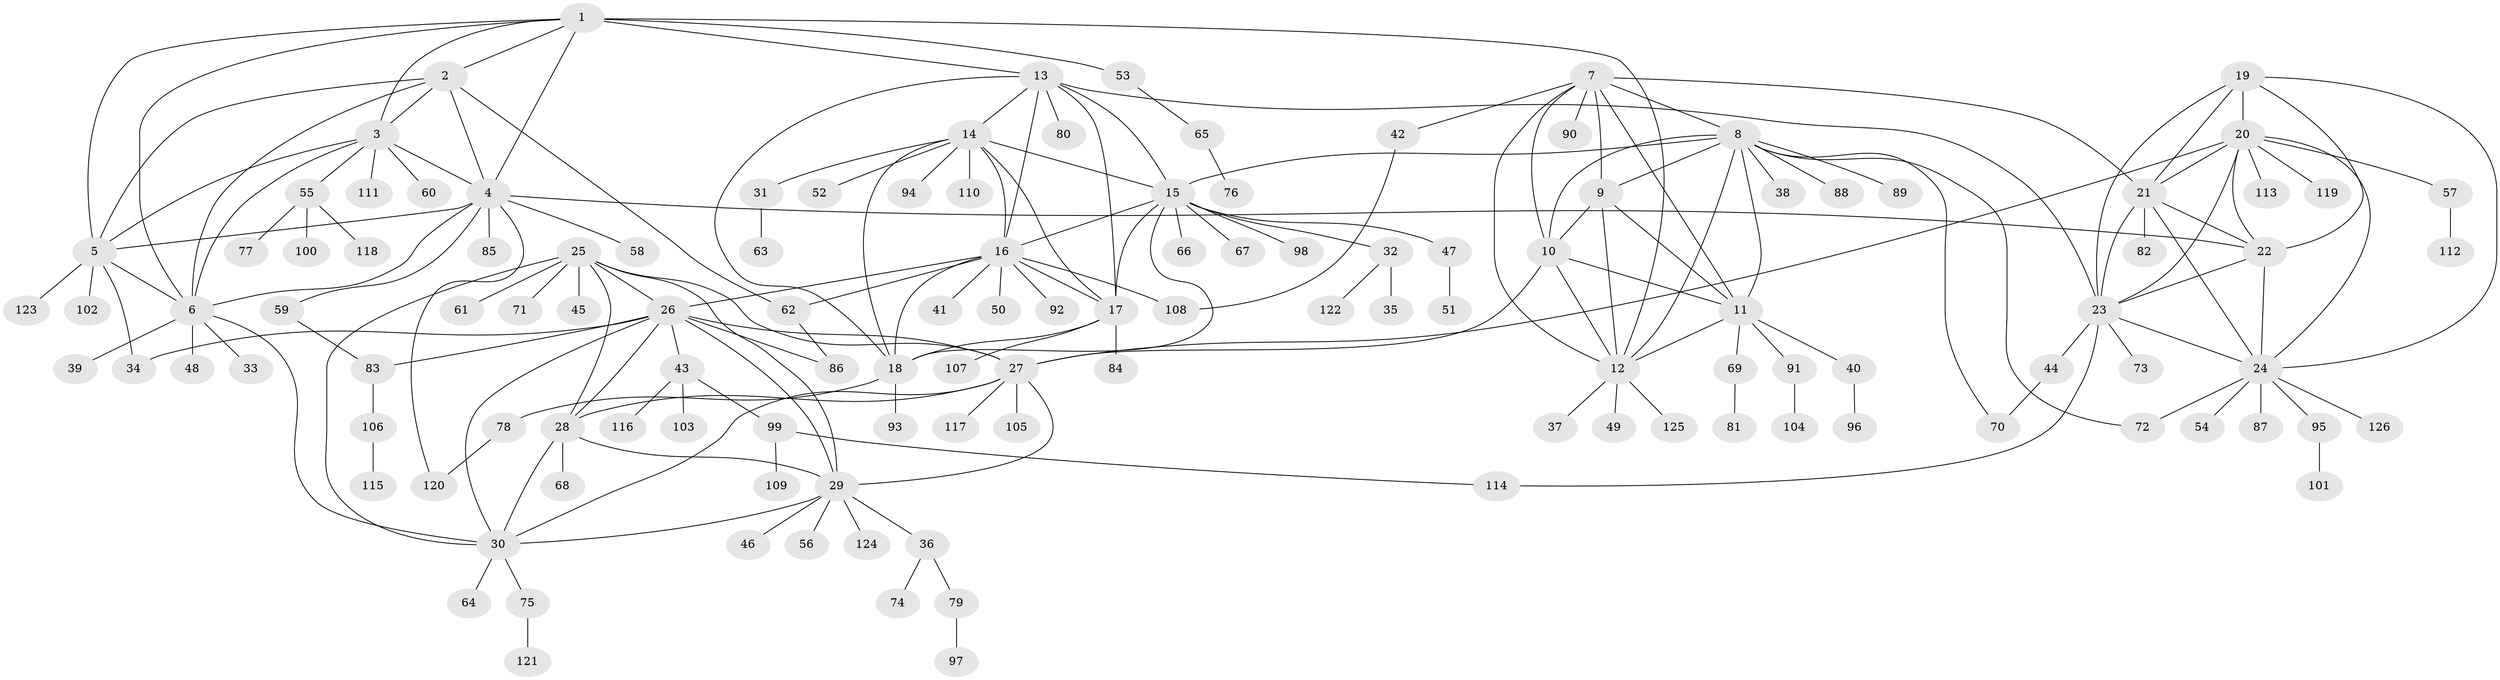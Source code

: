 // Generated by graph-tools (version 1.1) at 2025/50/03/09/25 03:50:42]
// undirected, 126 vertices, 190 edges
graph export_dot {
graph [start="1"]
  node [color=gray90,style=filled];
  1;
  2;
  3;
  4;
  5;
  6;
  7;
  8;
  9;
  10;
  11;
  12;
  13;
  14;
  15;
  16;
  17;
  18;
  19;
  20;
  21;
  22;
  23;
  24;
  25;
  26;
  27;
  28;
  29;
  30;
  31;
  32;
  33;
  34;
  35;
  36;
  37;
  38;
  39;
  40;
  41;
  42;
  43;
  44;
  45;
  46;
  47;
  48;
  49;
  50;
  51;
  52;
  53;
  54;
  55;
  56;
  57;
  58;
  59;
  60;
  61;
  62;
  63;
  64;
  65;
  66;
  67;
  68;
  69;
  70;
  71;
  72;
  73;
  74;
  75;
  76;
  77;
  78;
  79;
  80;
  81;
  82;
  83;
  84;
  85;
  86;
  87;
  88;
  89;
  90;
  91;
  92;
  93;
  94;
  95;
  96;
  97;
  98;
  99;
  100;
  101;
  102;
  103;
  104;
  105;
  106;
  107;
  108;
  109;
  110;
  111;
  112;
  113;
  114;
  115;
  116;
  117;
  118;
  119;
  120;
  121;
  122;
  123;
  124;
  125;
  126;
  1 -- 2;
  1 -- 3;
  1 -- 4;
  1 -- 5;
  1 -- 6;
  1 -- 12;
  1 -- 13;
  1 -- 53;
  2 -- 3;
  2 -- 4;
  2 -- 5;
  2 -- 6;
  2 -- 62;
  3 -- 4;
  3 -- 5;
  3 -- 6;
  3 -- 55;
  3 -- 60;
  3 -- 111;
  4 -- 5;
  4 -- 6;
  4 -- 22;
  4 -- 58;
  4 -- 59;
  4 -- 85;
  4 -- 120;
  5 -- 6;
  5 -- 34;
  5 -- 102;
  5 -- 123;
  6 -- 30;
  6 -- 33;
  6 -- 39;
  6 -- 48;
  7 -- 8;
  7 -- 9;
  7 -- 10;
  7 -- 11;
  7 -- 12;
  7 -- 21;
  7 -- 42;
  7 -- 90;
  8 -- 9;
  8 -- 10;
  8 -- 11;
  8 -- 12;
  8 -- 15;
  8 -- 38;
  8 -- 70;
  8 -- 72;
  8 -- 88;
  8 -- 89;
  9 -- 10;
  9 -- 11;
  9 -- 12;
  10 -- 11;
  10 -- 12;
  10 -- 27;
  11 -- 12;
  11 -- 40;
  11 -- 69;
  11 -- 91;
  12 -- 37;
  12 -- 49;
  12 -- 125;
  13 -- 14;
  13 -- 15;
  13 -- 16;
  13 -- 17;
  13 -- 18;
  13 -- 23;
  13 -- 80;
  14 -- 15;
  14 -- 16;
  14 -- 17;
  14 -- 18;
  14 -- 31;
  14 -- 52;
  14 -- 94;
  14 -- 110;
  15 -- 16;
  15 -- 17;
  15 -- 18;
  15 -- 32;
  15 -- 47;
  15 -- 66;
  15 -- 67;
  15 -- 98;
  16 -- 17;
  16 -- 18;
  16 -- 26;
  16 -- 41;
  16 -- 50;
  16 -- 62;
  16 -- 92;
  16 -- 108;
  17 -- 18;
  17 -- 84;
  17 -- 107;
  18 -- 78;
  18 -- 93;
  19 -- 20;
  19 -- 21;
  19 -- 22;
  19 -- 23;
  19 -- 24;
  20 -- 21;
  20 -- 22;
  20 -- 23;
  20 -- 24;
  20 -- 27;
  20 -- 57;
  20 -- 113;
  20 -- 119;
  21 -- 22;
  21 -- 23;
  21 -- 24;
  21 -- 82;
  22 -- 23;
  22 -- 24;
  23 -- 24;
  23 -- 44;
  23 -- 73;
  23 -- 114;
  24 -- 54;
  24 -- 72;
  24 -- 87;
  24 -- 95;
  24 -- 126;
  25 -- 26;
  25 -- 27;
  25 -- 28;
  25 -- 29;
  25 -- 30;
  25 -- 45;
  25 -- 61;
  25 -- 71;
  26 -- 27;
  26 -- 28;
  26 -- 29;
  26 -- 30;
  26 -- 34;
  26 -- 43;
  26 -- 83;
  26 -- 86;
  27 -- 28;
  27 -- 29;
  27 -- 30;
  27 -- 105;
  27 -- 117;
  28 -- 29;
  28 -- 30;
  28 -- 68;
  29 -- 30;
  29 -- 36;
  29 -- 46;
  29 -- 56;
  29 -- 124;
  30 -- 64;
  30 -- 75;
  31 -- 63;
  32 -- 35;
  32 -- 122;
  36 -- 74;
  36 -- 79;
  40 -- 96;
  42 -- 108;
  43 -- 99;
  43 -- 103;
  43 -- 116;
  44 -- 70;
  47 -- 51;
  53 -- 65;
  55 -- 77;
  55 -- 100;
  55 -- 118;
  57 -- 112;
  59 -- 83;
  62 -- 86;
  65 -- 76;
  69 -- 81;
  75 -- 121;
  78 -- 120;
  79 -- 97;
  83 -- 106;
  91 -- 104;
  95 -- 101;
  99 -- 109;
  99 -- 114;
  106 -- 115;
}
